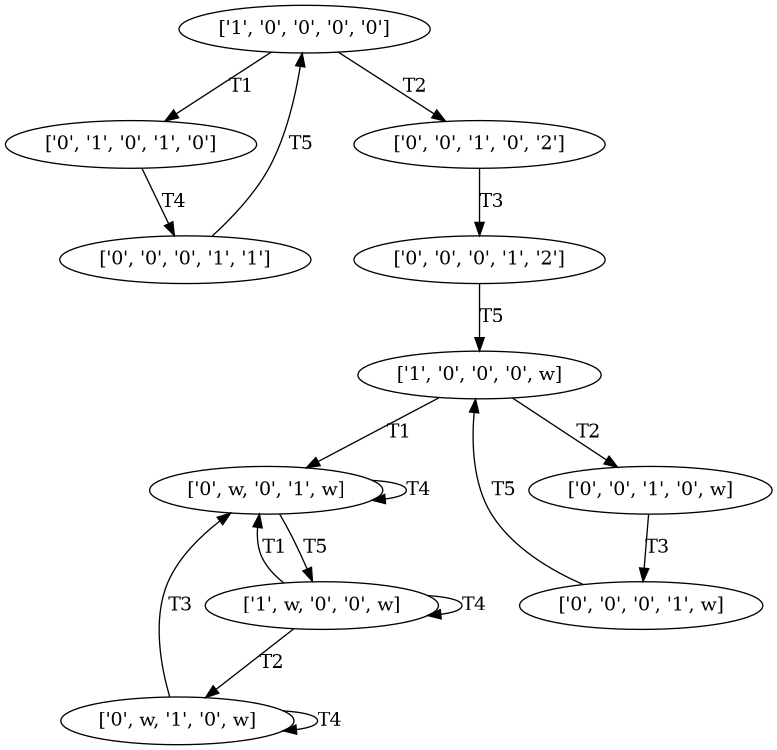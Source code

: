// Reach Graph
strict digraph {
	size="8,5"
	"['1', '0', '0', '0', '0']" [label="['1', '0', '0', '0', '0']"]
	"['0', '1', '0', '1', '0']" [label="['0', '1', '0', '1', '0']"]
	"['1', '0', '0', '0', '0']" -> "['0', '1', '0', '1', '0']" [label=T1]
	"['0', '0', '1', '0', '2']" [label="['0', '0', '1', '0', '2']"]
	"['1', '0', '0', '0', '0']" -> "['0', '0', '1', '0', '2']" [label=T2]
	"['0', '1', '0', '1', '0']" [label="['0', '1', '0', '1', '0']"]
	"['0', '0', '1', '0', '2']" [label="['0', '0', '1', '0', '2']"]
	"['0', '1', '0', '1', '0']" [label="['0', '1', '0', '1', '0']"]
	"['0', '0', '0', '1', '1']" [label="['0', '0', '0', '1', '1']"]
	"['0', '1', '0', '1', '0']" -> "['0', '0', '0', '1', '1']" [label=T4]
	"['0', '0', '1', '0', '2']" [label="['0', '0', '1', '0', '2']"]
	"['0', '0', '0', '1', '2']" [label="['0', '0', '0', '1', '2']"]
	"['0', '0', '1', '0', '2']" -> "['0', '0', '0', '1', '2']" [label=T3]
	"['0', '1', '0', '1', '0']" [label="['0', '1', '0', '1', '0']"]
	"['0', '0', '0', '1', '1']" [label="['0', '0', '0', '1', '1']"]
	"['0', '1', '0', '1', '0']" -> "['0', '0', '0', '1', '1']" [label=T4]
	"['0', '0', '1', '0', '2']" [label="['0', '0', '1', '0', '2']"]
	"['0', '0', '0', '1', '2']" [label="['0', '0', '0', '1', '2']"]
	"['0', '0', '1', '0', '2']" -> "['0', '0', '0', '1', '2']" [label=T3]
	"['0', '0', '0', '1', '1']" [label="['0', '0', '0', '1', '1']"]
	"['1', '0', '0', '0', '0']" [label="['1', '0', '0', '0', '0']"]
	"['0', '0', '0', '1', '1']" -> "['1', '0', '0', '0', '0']" [label=T5]
	"['0', '0', '0', '1', '2']" [label="['0', '0', '0', '1', '2']"]
	"['1', '0', '0', '0', w]" [label="['1', '0', '0', '0', w]"]
	"['0', '0', '0', '1', '2']" -> "['1', '0', '0', '0', w]" [label=T5]
	"['0', '0', '0', '1', '1']" [label="['0', '0', '0', '1', '1']"]
	"['1', '0', '0', '0', '0']" [label="['1', '0', '0', '0', '0']"]
	"['0', '0', '0', '1', '1']" -> "['1', '0', '0', '0', '0']" [label=T5]
	"['0', '0', '0', '1', '2']" [label="['0', '0', '0', '1', '2']"]
	"['1', '0', '0', '0', w]" [label="['1', '0', '0', '0', w]"]
	"['0', '0', '0', '1', '2']" -> "['1', '0', '0', '0', w]" [label=T5]
	"['1', '0', '0', '0', w]" [label="['1', '0', '0', '0', w]"]
	"['0', w, '0', '1', w]" [label="['0', w, '0', '1', w]"]
	"['1', '0', '0', '0', w]" -> "['0', w, '0', '1', w]" [label=T1]
	"['0', '0', '1', '0', w]" [label="['0', '0', '1', '0', w]"]
	"['1', '0', '0', '0', w]" -> "['0', '0', '1', '0', w]" [label=T2]
	"['1', '0', '0', '0', w]" [label="['1', '0', '0', '0', w]"]
	"['0', w, '0', '1', w]" [label="['0', w, '0', '1', w]"]
	"['1', '0', '0', '0', w]" -> "['0', w, '0', '1', w]" [label=T1]
	"['0', '0', '1', '0', w]" [label="['0', '0', '1', '0', w]"]
	"['1', '0', '0', '0', w]" -> "['0', '0', '1', '0', w]" [label=T2]
	"['0', w, '0', '1', w]" [label="['0', w, '0', '1', w]"]
	"['0', w, '0', '1', w]" [label="['0', w, '0', '1', w]"]
	"['0', w, '0', '1', w]" -> "['0', w, '0', '1', w]" [label=T4]
	"['1', w, '0', '0', w]" [label="['1', w, '0', '0', w]"]
	"['0', w, '0', '1', w]" -> "['1', w, '0', '0', w]" [label=T5]
	"['0', '0', '1', '0', w]" [label="['0', '0', '1', '0', w]"]
	"['0', '0', '0', '1', w]" [label="['0', '0', '0', '1', w]"]
	"['0', '0', '1', '0', w]" -> "['0', '0', '0', '1', w]" [label=T3]
	"['0', w, '0', '1', w]" [label="['0', w, '0', '1', w]"]
	"['0', w, '0', '1', w]" [label="['0', w, '0', '1', w]"]
	"['0', w, '0', '1', w]" -> "['0', w, '0', '1', w]" [label=T4]
	"['1', w, '0', '0', w]" [label="['1', w, '0', '0', w]"]
	"['0', w, '0', '1', w]" -> "['1', w, '0', '0', w]" [label=T5]
	"['0', '0', '1', '0', w]" [label="['0', '0', '1', '0', w]"]
	"['0', '0', '0', '1', w]" [label="['0', '0', '0', '1', w]"]
	"['0', '0', '1', '0', w]" -> "['0', '0', '0', '1', w]" [label=T3]
	"['1', w, '0', '0', w]" [label="['1', w, '0', '0', w]"]
	"['0', w, '0', '1', w]" [label="['0', w, '0', '1', w]"]
	"['1', w, '0', '0', w]" -> "['0', w, '0', '1', w]" [label=T1]
	"['0', w, '1', '0', w]" [label="['0', w, '1', '0', w]"]
	"['1', w, '0', '0', w]" -> "['0', w, '1', '0', w]" [label=T2]
	"['1', w, '0', '0', w]" [label="['1', w, '0', '0', w]"]
	"['1', w, '0', '0', w]" -> "['1', w, '0', '0', w]" [label=T4]
	"['0', '0', '0', '1', w]" [label="['0', '0', '0', '1', w]"]
	"['1', '0', '0', '0', w]" [label="['1', '0', '0', '0', w]"]
	"['0', '0', '0', '1', w]" -> "['1', '0', '0', '0', w]" [label=T5]
	"['1', w, '0', '0', w]" [label="['1', w, '0', '0', w]"]
	"['0', w, '0', '1', w]" [label="['0', w, '0', '1', w]"]
	"['1', w, '0', '0', w]" -> "['0', w, '0', '1', w]" [label=T1]
	"['0', w, '1', '0', w]" [label="['0', w, '1', '0', w]"]
	"['1', w, '0', '0', w]" -> "['0', w, '1', '0', w]" [label=T2]
	"['1', w, '0', '0', w]" [label="['1', w, '0', '0', w]"]
	"['1', w, '0', '0', w]" -> "['1', w, '0', '0', w]" [label=T4]
	"['0', '0', '0', '1', w]" [label="['0', '0', '0', '1', w]"]
	"['1', '0', '0', '0', w]" [label="['1', '0', '0', '0', w]"]
	"['0', '0', '0', '1', w]" -> "['1', '0', '0', '0', w]" [label=T5]
	"['0', w, '1', '0', w]" [label="['0', w, '1', '0', w]"]
	"['0', w, '0', '1', w]" [label="['0', w, '0', '1', w]"]
	"['0', w, '1', '0', w]" -> "['0', w, '0', '1', w]" [label=T3]
	"['0', w, '1', '0', w]" [label="['0', w, '1', '0', w]"]
	"['0', w, '1', '0', w]" -> "['0', w, '1', '0', w]" [label=T4]
	"['0', w, '1', '0', w]" [label="['0', w, '1', '0', w]"]
	"['0', w, '0', '1', w]" [label="['0', w, '0', '1', w]"]
	"['0', w, '1', '0', w]" -> "['0', w, '0', '1', w]" [label=T3]
	"['0', w, '1', '0', w]" [label="['0', w, '1', '0', w]"]
	"['0', w, '1', '0', w]" -> "['0', w, '1', '0', w]" [label=T4]
}
